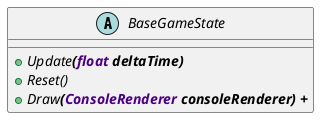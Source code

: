 ﻿@startuml
abstract class BaseGameState
{
    + {abstract} Update<b>(<color:indigo>float <color:black>deltaTime)
    + {abstract} Reset()
    + {abstract} Draw<b>(<color:indigo>ConsoleRenderer <color:black>consoleRenderer) +
}

@enduml